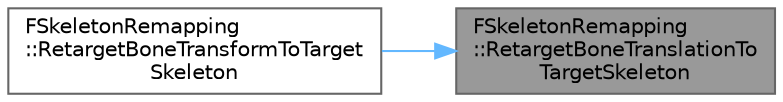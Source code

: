 digraph "FSkeletonRemapping::RetargetBoneTranslationToTargetSkeleton"
{
 // INTERACTIVE_SVG=YES
 // LATEX_PDF_SIZE
  bgcolor="transparent";
  edge [fontname=Helvetica,fontsize=10,labelfontname=Helvetica,labelfontsize=10];
  node [fontname=Helvetica,fontsize=10,shape=box,height=0.2,width=0.4];
  rankdir="RL";
  Node1 [id="Node000001",label="FSkeletonRemapping\l::RetargetBoneTranslationTo\lTargetSkeleton",height=0.2,width=0.4,color="gray40", fillcolor="grey60", style="filled", fontcolor="black",tooltip="Get the specified bone translation retargeted from the source skeleton onto the target skeleton,..."];
  Node1 -> Node2 [id="edge1_Node000001_Node000002",dir="back",color="steelblue1",style="solid",tooltip=" "];
  Node2 [id="Node000002",label="FSkeletonRemapping\l::RetargetBoneTransformToTarget\lSkeleton",height=0.2,width=0.4,color="grey40", fillcolor="white", style="filled",URL="$d5/d39/structFSkeletonRemapping.html#a0434d0e5658971e2f141be8436cb3252",tooltip="Get the specified bone transform retargeted from the source skeleton onto the target skeleton,..."];
}
